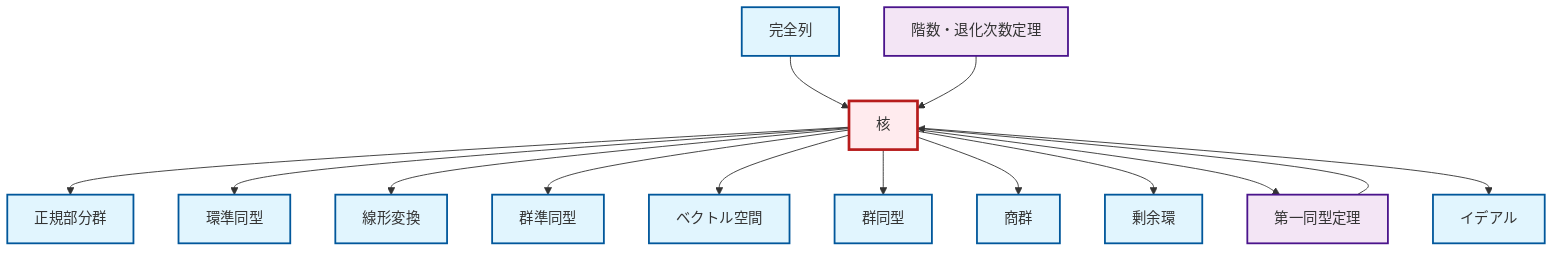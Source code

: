 graph TD
    classDef definition fill:#e1f5fe,stroke:#01579b,stroke-width:2px
    classDef theorem fill:#f3e5f5,stroke:#4a148c,stroke-width:2px
    classDef axiom fill:#fff3e0,stroke:#e65100,stroke-width:2px
    classDef example fill:#e8f5e9,stroke:#1b5e20,stroke-width:2px
    classDef current fill:#ffebee,stroke:#b71c1c,stroke-width:3px
    def-exact-sequence["完全列"]:::definition
    def-homomorphism["群準同型"]:::definition
    def-vector-space["ベクトル空間"]:::definition
    thm-rank-nullity["階数・退化次数定理"]:::theorem
    def-quotient-group["商群"]:::definition
    def-quotient-ring["剰余環"]:::definition
    def-isomorphism["群同型"]:::definition
    def-kernel["核"]:::definition
    def-ring-homomorphism["環準同型"]:::definition
    def-linear-transformation["線形変換"]:::definition
    def-ideal["イデアル"]:::definition
    thm-first-isomorphism["第一同型定理"]:::theorem
    def-normal-subgroup["正規部分群"]:::definition
    thm-first-isomorphism --> def-kernel
    def-kernel --> def-normal-subgroup
    def-kernel --> def-ring-homomorphism
    def-exact-sequence --> def-kernel
    def-kernel --> def-linear-transformation
    def-kernel --> def-homomorphism
    def-kernel --> def-vector-space
    def-kernel --> def-isomorphism
    def-kernel --> def-quotient-group
    thm-rank-nullity --> def-kernel
    def-kernel --> def-quotient-ring
    def-kernel --> thm-first-isomorphism
    def-kernel --> def-ideal
    class def-kernel current